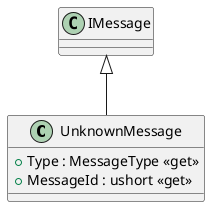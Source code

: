 @startuml
class UnknownMessage {
    + Type : MessageType <<get>>
    + MessageId : ushort <<get>>
}
IMessage <|-- UnknownMessage
@enduml
